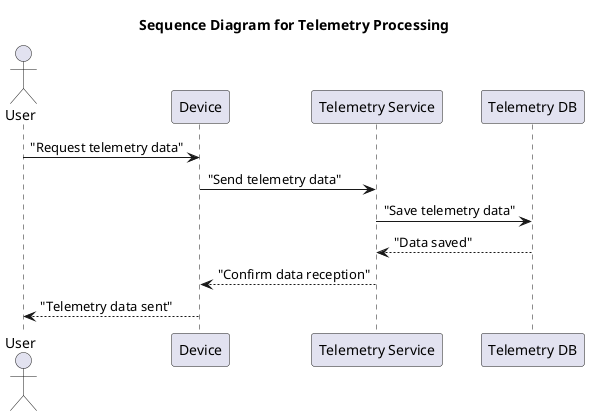 @startuml
title Sequence Diagram for Telemetry Processing

actor User
participant "Device" as device
participant "Telemetry Service" as telemetryService
participant "Telemetry DB" as telemetryDB

User -> device : "Request telemetry data"
device -> telemetryService : "Send telemetry data"
telemetryService -> telemetryDB : "Save telemetry data"
telemetryDB --> telemetryService : "Data saved"
telemetryService --> device : "Confirm data reception"
device --> User : "Telemetry data sent"
@enduml
